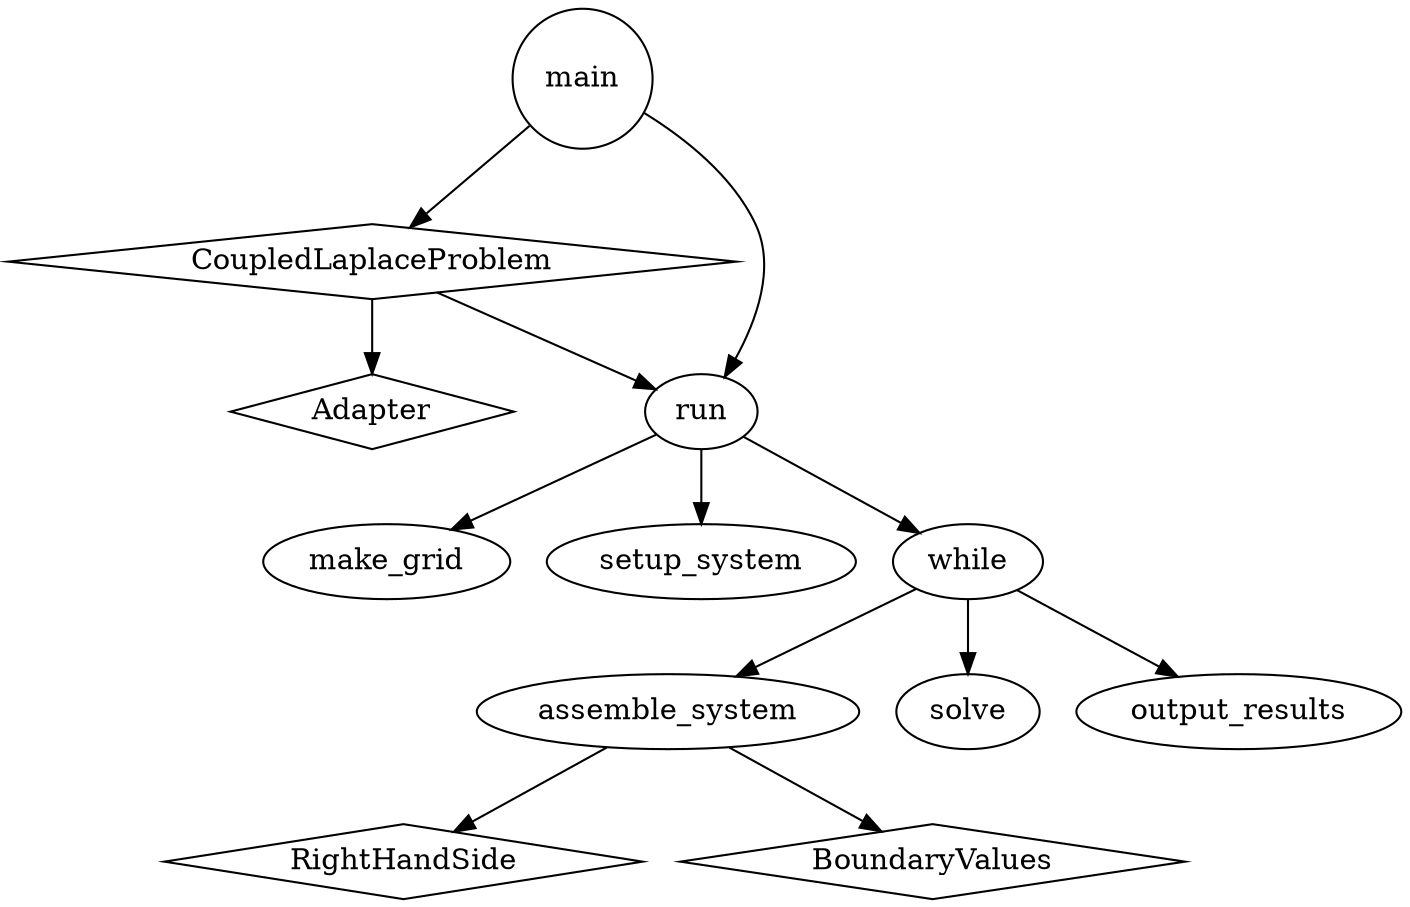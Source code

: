 digraph {


// classes
  Adapter [shape=diamond ]
  CoupledLaplaceProblem [shape=diamond ]
  RightHandSide [shape=diamond ]
  BoundaryValues [shape=diamond ]

  main [shape= circle]

  run
  make_grid
  setup_system
  assemble_system
  solve
  output_results


  main -> CoupledLaplaceProblem
  main -> run
  run -> make_grid
  run -> setup_system
  run -> while
  while -> assemble_system
  while -> solve
  while -> output_results

  CoupledLaplaceProblem -> Adapter
  CoupledLaplaceProblem -> run
  assemble_system -> RightHandSide
  assemble_system -> BoundaryValues
  

}
//////
// main.  construct CoupledLaplaceProblem

// main.  run       CoupledLaplaceProblemz
//        make_grid()
// 	follows step-4 make_grid except
// 	adds specification of setting boundary faces
//        setup_system()
// 	similar to step-4 setup_system except
// 	re-initializes the dofs with the old solution
//        set precice_delta_t
//        while precice coupling
//               assemble_system()
// 		similar to step-4, but saves previous step data for use in next step.
// 		Also interpolates and applies boundary values
//        	      solve()
// 		identical to step-4
//        output_results()
// 	similar to step-4, but includes mapping and time_step


// where is the adapter set up?
// there is an Adapter class


// there's also a parameter class
